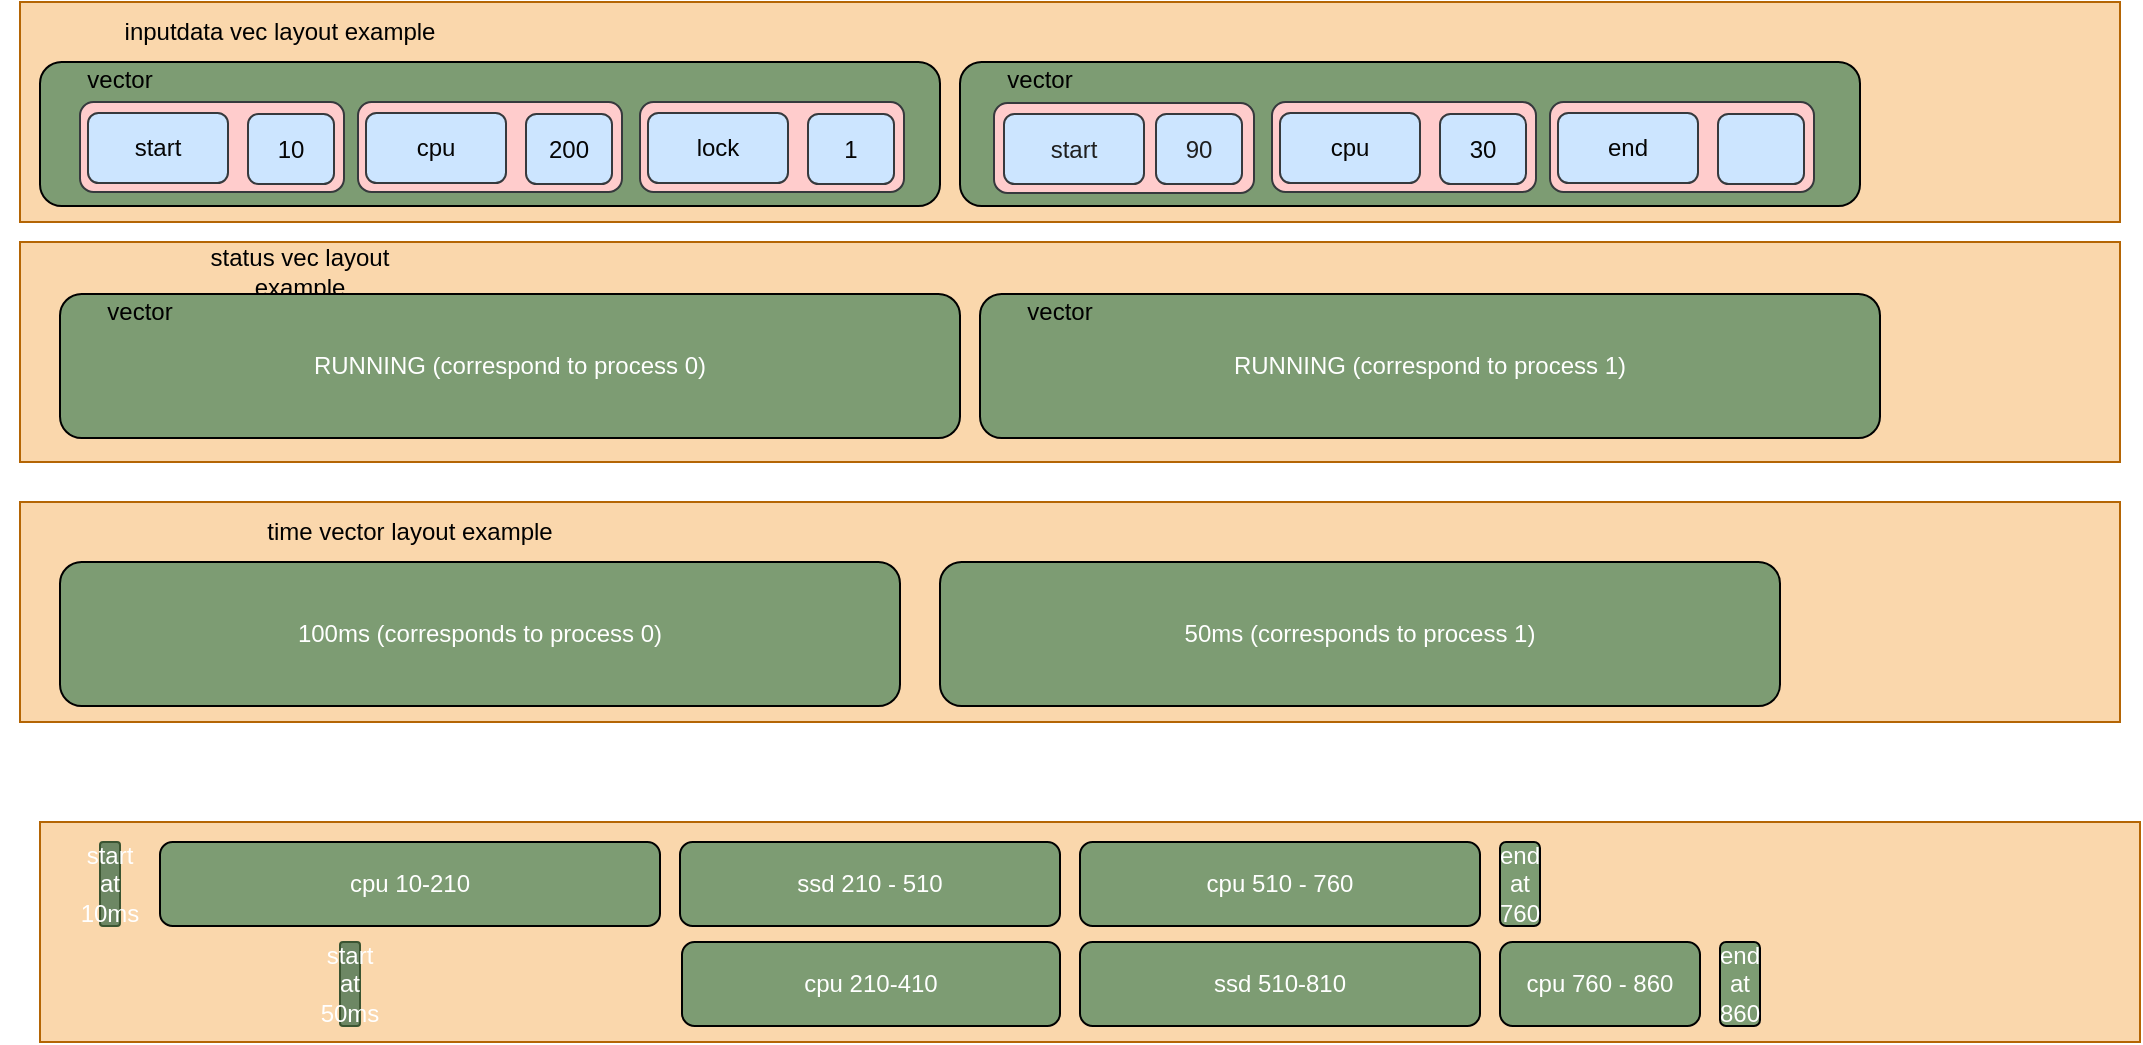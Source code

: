 <mxfile>
    <diagram id="pWYt_kmE3K6KwP6CJBqX" name="Page-1">
        <mxGraphModel dx="1020" dy="421" grid="1" gridSize="10" guides="0" tooltips="1" connect="1" arrows="1" fold="1" page="1" pageScale="1" pageWidth="1100" pageHeight="850" math="0" shadow="0">
            <root>
                <mxCell id="0"/>
                <mxCell id="1" parent="0"/>
                <mxCell id="2" value="" style="whiteSpace=wrap;html=1;fillColor=#fad7ac;strokeColor=#b46504;" parent="1" vertex="1">
                    <mxGeometry x="20" y="70" width="1050" height="110" as="geometry"/>
                </mxCell>
                <mxCell id="10" value="" style="whiteSpace=wrap;html=1;fillColor=#7D9C73;strokeColor=default;rounded=1;fontColor=#ffffff;" parent="1" vertex="1">
                    <mxGeometry x="30" y="100" width="450" height="72" as="geometry"/>
                </mxCell>
                <mxCell id="7" value="" style="whiteSpace=wrap;html=1;fillColor=#ffcccc;strokeColor=#36393d;rounded=1;" parent="1" vertex="1">
                    <mxGeometry x="50" y="120" width="132" height="45" as="geometry"/>
                </mxCell>
                <mxCell id="8" value="start" style="whiteSpace=wrap;html=1;fillColor=#cce5ff;strokeColor=#36393d;rounded=1;fontColor=#050505;" parent="1" vertex="1">
                    <mxGeometry x="54" y="125.5" width="70" height="35" as="geometry"/>
                </mxCell>
                <mxCell id="9" value="10" style="whiteSpace=wrap;html=1;fillColor=#cce5ff;strokeColor=#36393d;rounded=1;fontColor=#050505;" parent="1" vertex="1">
                    <mxGeometry x="134" y="126" width="43" height="35" as="geometry"/>
                </mxCell>
                <mxCell id="13" value="inputdata vec layout example" style="text;strokeColor=none;align=center;fillColor=none;html=1;verticalAlign=middle;whiteSpace=wrap;rounded=0;fontColor=#000000;" parent="1" vertex="1">
                    <mxGeometry x="10" y="70" width="280" height="30" as="geometry"/>
                </mxCell>
                <mxCell id="14" value="vector" style="text;strokeColor=none;align=center;fillColor=none;html=1;verticalAlign=middle;whiteSpace=wrap;rounded=0;fontColor=#000000;" parent="1" vertex="1">
                    <mxGeometry x="40" y="94" width="60" height="30" as="geometry"/>
                </mxCell>
                <mxCell id="15" value="" style="whiteSpace=wrap;html=1;fillColor=#ffcccc;strokeColor=#36393d;rounded=1;" parent="1" vertex="1">
                    <mxGeometry x="189" y="120" width="132" height="45" as="geometry"/>
                </mxCell>
                <mxCell id="16" value="cpu" style="whiteSpace=wrap;html=1;fillColor=#cce5ff;strokeColor=#36393d;rounded=1;fontColor=#050505;" parent="1" vertex="1">
                    <mxGeometry x="193" y="125.5" width="70" height="35" as="geometry"/>
                </mxCell>
                <mxCell id="17" value="200" style="whiteSpace=wrap;html=1;fillColor=#cce5ff;strokeColor=#36393d;rounded=1;fontColor=#050505;" parent="1" vertex="1">
                    <mxGeometry x="273" y="126" width="43" height="35" as="geometry"/>
                </mxCell>
                <mxCell id="18" value="" style="whiteSpace=wrap;html=1;fillColor=#7D9C73;strokeColor=default;rounded=1;fontColor=#ffffff;" parent="1" vertex="1">
                    <mxGeometry x="490" y="100" width="450" height="72" as="geometry"/>
                </mxCell>
                <mxCell id="19" value="" style="whiteSpace=wrap;html=1;fillColor=#ffcccc;strokeColor=#36393d;rounded=1;" parent="1" vertex="1">
                    <mxGeometry x="507" y="120.5" width="130" height="45" as="geometry"/>
                </mxCell>
                <mxCell id="20" value="start" style="whiteSpace=wrap;html=1;fillColor=#cce5ff;strokeColor=#36393d;rounded=1;fontColor=#1F1F1F;" parent="1" vertex="1">
                    <mxGeometry x="512" y="126" width="70" height="35" as="geometry"/>
                </mxCell>
                <mxCell id="21" value="90" style="whiteSpace=wrap;html=1;fillColor=#cce5ff;strokeColor=#36393d;rounded=1;fontColor=#1F1F1F;" parent="1" vertex="1">
                    <mxGeometry x="588" y="126" width="43" height="35" as="geometry"/>
                </mxCell>
                <mxCell id="22" value="" style="whiteSpace=wrap;html=1;fillColor=#ffcccc;strokeColor=#36393d;rounded=1;" parent="1" vertex="1">
                    <mxGeometry x="646" y="120" width="132" height="45" as="geometry"/>
                </mxCell>
                <mxCell id="23" value="cpu" style="whiteSpace=wrap;html=1;fillColor=#cce5ff;strokeColor=#36393d;rounded=1;fontColor=#050505;" parent="1" vertex="1">
                    <mxGeometry x="650" y="125.5" width="70" height="35" as="geometry"/>
                </mxCell>
                <mxCell id="24" value="30" style="whiteSpace=wrap;html=1;fillColor=#cce5ff;strokeColor=#36393d;rounded=1;fontColor=#050505;" parent="1" vertex="1">
                    <mxGeometry x="730" y="126" width="43" height="35" as="geometry"/>
                </mxCell>
                <mxCell id="25" value="vector" style="text;strokeColor=none;align=center;fillColor=none;html=1;verticalAlign=middle;whiteSpace=wrap;rounded=0;fontColor=#000000;" parent="1" vertex="1">
                    <mxGeometry x="500" y="94" width="60" height="30" as="geometry"/>
                </mxCell>
                <mxCell id="26" value="" style="whiteSpace=wrap;html=1;fillColor=#ffcccc;strokeColor=#36393d;rounded=1;" parent="1" vertex="1">
                    <mxGeometry x="785" y="120" width="132" height="45" as="geometry"/>
                </mxCell>
                <mxCell id="27" value="end" style="whiteSpace=wrap;html=1;fillColor=#cce5ff;strokeColor=#36393d;rounded=1;fontColor=#050505;" parent="1" vertex="1">
                    <mxGeometry x="789" y="125.5" width="70" height="35" as="geometry"/>
                </mxCell>
                <mxCell id="28" value="" style="whiteSpace=wrap;html=1;fillColor=#cce5ff;strokeColor=#36393d;rounded=1;fontColor=#050505;" parent="1" vertex="1">
                    <mxGeometry x="869" y="126" width="43" height="35" as="geometry"/>
                </mxCell>
                <mxCell id="32" value="" style="whiteSpace=wrap;html=1;fillColor=#ffcccc;strokeColor=#36393d;rounded=1;" parent="1" vertex="1">
                    <mxGeometry x="330" y="120" width="132" height="45" as="geometry"/>
                </mxCell>
                <mxCell id="33" value="lock" style="whiteSpace=wrap;html=1;fillColor=#cce5ff;strokeColor=#36393d;rounded=1;fontColor=#050505;" parent="1" vertex="1">
                    <mxGeometry x="334" y="125.5" width="70" height="35" as="geometry"/>
                </mxCell>
                <mxCell id="34" value="1" style="whiteSpace=wrap;html=1;fillColor=#cce5ff;strokeColor=#36393d;rounded=1;fontColor=#050505;" parent="1" vertex="1">
                    <mxGeometry x="414" y="126" width="43" height="35" as="geometry"/>
                </mxCell>
                <mxCell id="38" value="" style="whiteSpace=wrap;html=1;fillColor=#fad7ac;strokeColor=#b46504;" parent="1" vertex="1">
                    <mxGeometry x="20" y="190" width="1050" height="110" as="geometry"/>
                </mxCell>
                <mxCell id="39" value="status vec layout example" style="text;strokeColor=none;align=center;fillColor=none;html=1;verticalAlign=middle;whiteSpace=wrap;rounded=0;fontColor=#000000;" parent="1" vertex="1">
                    <mxGeometry x="90" y="190" width="140" height="30" as="geometry"/>
                </mxCell>
                <mxCell id="40" value="RUNNING (correspond to process 0)" style="whiteSpace=wrap;html=1;fillColor=#7D9C73;strokeColor=default;rounded=1;fontColor=#ffffff;" parent="1" vertex="1">
                    <mxGeometry x="40" y="216" width="450" height="72" as="geometry"/>
                </mxCell>
                <mxCell id="41" value="vector" style="text;strokeColor=none;align=center;fillColor=none;html=1;verticalAlign=middle;whiteSpace=wrap;rounded=0;fontColor=#000000;" parent="1" vertex="1">
                    <mxGeometry x="50" y="210" width="60" height="30" as="geometry"/>
                </mxCell>
                <mxCell id="42" value="RUNNING (correspond to process 1)" style="whiteSpace=wrap;html=1;fillColor=#7D9C73;strokeColor=default;rounded=1;fontColor=#ffffff;" parent="1" vertex="1">
                    <mxGeometry x="500" y="216" width="450" height="72" as="geometry"/>
                </mxCell>
                <mxCell id="43" value="vector" style="text;strokeColor=none;align=center;fillColor=none;html=1;verticalAlign=middle;whiteSpace=wrap;rounded=0;fontColor=#000000;" parent="1" vertex="1">
                    <mxGeometry x="510" y="210" width="60" height="30" as="geometry"/>
                </mxCell>
                <mxCell id="44" value="" style="whiteSpace=wrap;html=1;fillColor=#fad7ac;strokeColor=#b46504;" parent="1" vertex="1">
                    <mxGeometry x="30" y="480" width="1050" height="110" as="geometry"/>
                </mxCell>
                <mxCell id="46" value="start at 10ms" style="whiteSpace=wrap;html=1;rounded=1;fontColor=#ffffff;fillColor=#6d8764;strokeColor=#3A5431;" parent="1" vertex="1">
                    <mxGeometry x="60" y="490" width="10" height="42" as="geometry"/>
                </mxCell>
                <mxCell id="47" value="cpu 10-210" style="whiteSpace=wrap;html=1;fillColor=#7D9C73;strokeColor=default;rounded=1;fontColor=#ffffff;" parent="1" vertex="1">
                    <mxGeometry x="90" y="490" width="250" height="42" as="geometry"/>
                </mxCell>
                <mxCell id="48" value="ssd 210 - 510" style="whiteSpace=wrap;html=1;fillColor=#7D9C73;strokeColor=default;rounded=1;fontColor=#ffffff;" parent="1" vertex="1">
                    <mxGeometry x="350" y="490" width="190" height="42" as="geometry"/>
                </mxCell>
                <mxCell id="49" value="cpu 510 - 760" style="whiteSpace=wrap;html=1;fillColor=#7D9C73;strokeColor=default;rounded=1;fontColor=#ffffff;" parent="1" vertex="1">
                    <mxGeometry x="550" y="490" width="200" height="42" as="geometry"/>
                </mxCell>
                <mxCell id="51" value="end at 760" style="whiteSpace=wrap;html=1;fillColor=#7D9C73;strokeColor=default;rounded=1;fontColor=#ffffff;" parent="1" vertex="1">
                    <mxGeometry x="760" y="490" width="20" height="42" as="geometry"/>
                </mxCell>
                <mxCell id="53" value="cpu 210-410" style="whiteSpace=wrap;html=1;fillColor=#7D9C73;strokeColor=default;rounded=1;fontColor=#ffffff;" parent="1" vertex="1">
                    <mxGeometry x="351" y="540" width="189" height="42" as="geometry"/>
                </mxCell>
                <mxCell id="55" value="start at 50ms" style="whiteSpace=wrap;html=1;rounded=1;fontColor=#ffffff;fillColor=#6d8764;strokeColor=#3A5431;" parent="1" vertex="1">
                    <mxGeometry x="180" y="540" width="10" height="42" as="geometry"/>
                </mxCell>
                <mxCell id="57" value="ssd 510-810" style="whiteSpace=wrap;html=1;fillColor=#7D9C73;strokeColor=default;rounded=1;fontColor=#ffffff;" parent="1" vertex="1">
                    <mxGeometry x="550" y="540" width="200" height="42" as="geometry"/>
                </mxCell>
                <mxCell id="58" value="cpu 760 - 860" style="whiteSpace=wrap;html=1;fillColor=#7D9C73;strokeColor=default;rounded=1;fontColor=#ffffff;" parent="1" vertex="1">
                    <mxGeometry x="760" y="540" width="100" height="42" as="geometry"/>
                </mxCell>
                <mxCell id="60" value="end at 860" style="whiteSpace=wrap;html=1;fillColor=#7D9C73;strokeColor=default;rounded=1;fontColor=#ffffff;" parent="1" vertex="1">
                    <mxGeometry x="870" y="540" width="20" height="42" as="geometry"/>
                </mxCell>
                <mxCell id="62" value="" style="whiteSpace=wrap;html=1;fillColor=#fad7ac;strokeColor=#b46504;" parent="1" vertex="1">
                    <mxGeometry x="20" y="320" width="1050" height="110" as="geometry"/>
                </mxCell>
                <mxCell id="63" value="100ms (corresponds to process 0)" style="whiteSpace=wrap;html=1;fillColor=#7D9C73;strokeColor=default;rounded=1;fontColor=#ffffff;" parent="1" vertex="1">
                    <mxGeometry x="40" y="350" width="420" height="72" as="geometry"/>
                </mxCell>
                <mxCell id="71" value="time vector layout example" style="text;strokeColor=none;align=center;fillColor=none;html=1;verticalAlign=middle;whiteSpace=wrap;rounded=0;fontColor=#000000;" parent="1" vertex="1">
                    <mxGeometry x="10" y="320" width="410" height="30" as="geometry"/>
                </mxCell>
                <mxCell id="83" value="50ms (corresponds to process 1)" style="whiteSpace=wrap;html=1;fillColor=#7D9C73;strokeColor=default;rounded=1;fontColor=#ffffff;" vertex="1" parent="1">
                    <mxGeometry x="480" y="350" width="420" height="72" as="geometry"/>
                </mxCell>
            </root>
        </mxGraphModel>
    </diagram>
</mxfile>